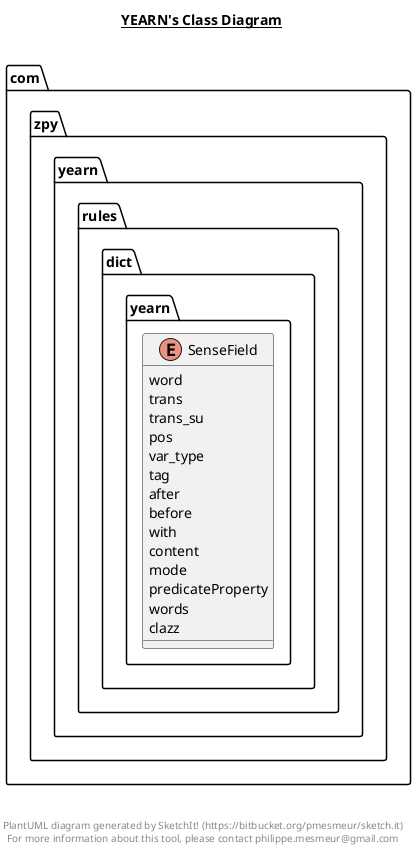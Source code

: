 @startuml

title __YEARN's Class Diagram__\n

  package com.zpy.yearn {
    package com.zpy.yearn.rules.dict.yearn {
      enum SenseField {
        word
        trans
        trans_su
        pos
        var_type
        tag
        after
        before
        with
        content
        mode
        predicateProperty
        words
        clazz
      }
    }
  }
  



right footer


PlantUML diagram generated by SketchIt! (https://bitbucket.org/pmesmeur/sketch.it)
For more information about this tool, please contact philippe.mesmeur@gmail.com
endfooter

@enduml
